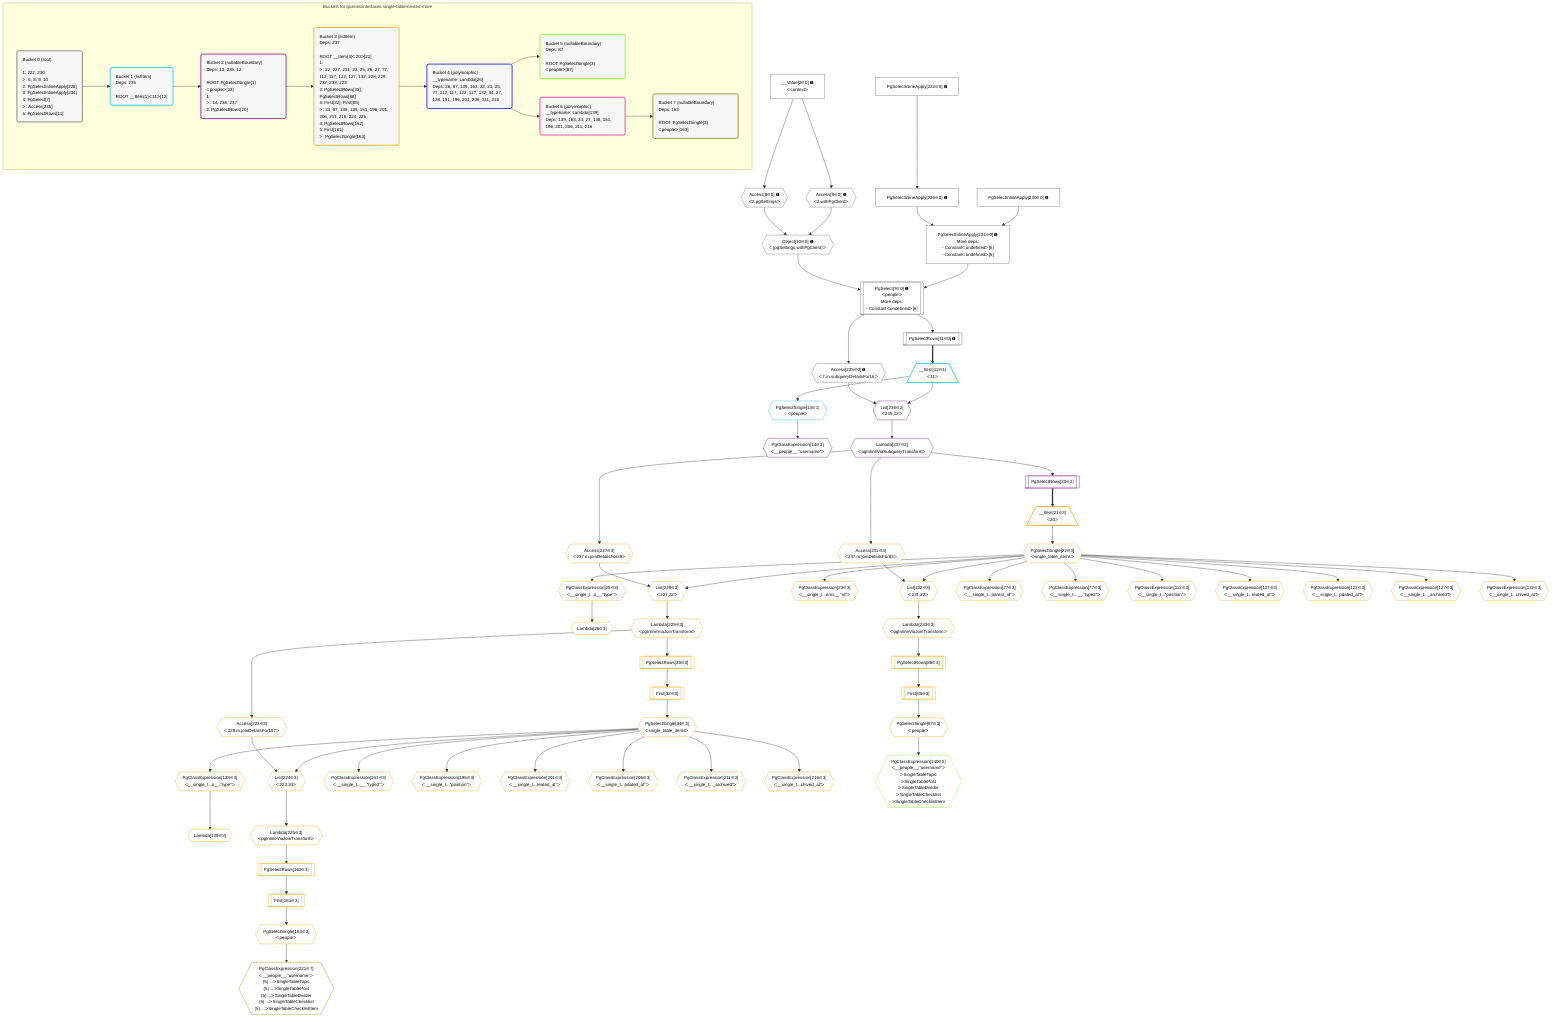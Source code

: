 %%{init: {'themeVariables': { 'fontSize': '12px'}}}%%
graph TD
    classDef path fill:#eee,stroke:#000,color:#000
    classDef plan fill:#fff,stroke-width:1px,color:#000
    classDef itemplan fill:#fff,stroke-width:2px,color:#000
    classDef unbatchedplan fill:#dff,stroke-width:1px,color:#000
    classDef sideeffectplan fill:#fcc,stroke-width:2px,color:#000
    classDef bucket fill:#f6f6f6,color:#000,stroke-width:2px,text-align:left

    subgraph "Buckets for queries/interfaces-single-table/nested-more"
    Bucket0("Bucket 0 (root)<br /><br />1: 222, 230<br />ᐳ: 6, 8, 9, 10<br />2: PgSelectInlineApply[226]<br />3: PgSelectInlineApply[234]<br />4: PgSelect[7]<br />ᐳ: Access[235]<br />5: PgSelectRows[11]"):::bucket
    Bucket1("Bucket 1 (listItem)<br />Deps: 235<br /><br />ROOT __Item{1}ᐸ11ᐳ[12]"):::bucket
    Bucket2("Bucket 2 (nullableBoundary)<br />Deps: 13, 235, 12<br /><br />ROOT PgSelectSingle{1}ᐸpeopleᐳ[13]<br />1: <br />ᐳ: 14, 236, 237<br />2: PgSelectRows[20]"):::bucket
    Bucket3("Bucket 3 (listItem)<br />Deps: 237<br /><br />ROOT __Item{3}ᐸ20ᐳ[21]<br />1: <br />ᐳ: 22, 227, 231, 23, 25, 26, 27, 77, 112, 117, 122, 127, 132, 228, 229, 232, 233, 223<br />2: PgSelectRows[33], PgSelectRows[86]<br />3: First[32], First[85]<br />ᐳ: 34, 87, 138, 139, 151, 196, 201, 206, 211, 216, 224, 225<br />4: PgSelectRows[162]<br />5: First[161]<br />ᐳ: PgSelectSingle[163]"):::bucket
    Bucket4("Bucket 4 (polymorphic)<br />__typename: Lambda[26]<br />Deps: 26, 87, 139, 163, 22, 23, 25, 77, 112, 117, 122, 127, 132, 34, 27, 138, 151, 196, 201, 206, 211, 216"):::bucket
    Bucket5("Bucket 5 (nullableBoundary)<br />Deps: 87<br /><br />ROOT PgSelectSingle{3}ᐸpeopleᐳ[87]"):::bucket
    Bucket6("Bucket 6 (polymorphic)<br />__typename: Lambda[139]<br />Deps: 139, 163, 34, 27, 138, 151, 196, 201, 206, 211, 216"):::bucket
    Bucket7("Bucket 7 (nullableBoundary)<br />Deps: 163<br /><br />ROOT PgSelectSingle{3}ᐸpeopleᐳ[163]"):::bucket
    end
    Bucket0 --> Bucket1
    Bucket1 --> Bucket2
    Bucket2 --> Bucket3
    Bucket3 --> Bucket4
    Bucket4 --> Bucket5 & Bucket6
    Bucket6 --> Bucket7

    %% plan dependencies
    PgSelectInlineApply234["PgSelectInlineApply[234∈0] ➊<br />More deps:<br />- Constantᐸundefinedᐳ[6]<br />- Constantᐸundefinedᐳ[6]"]:::plan
    PgSelectInlineApply226["PgSelectInlineApply[226∈0] ➊"]:::plan
    PgSelectInlineApply230["PgSelectInlineApply[230∈0] ➊"]:::plan
    PgSelectInlineApply226 & PgSelectInlineApply230 --> PgSelectInlineApply234
    PgSelect7[["PgSelect[7∈0] ➊<br />ᐸpeopleᐳ<br />More deps:<br />- Constantᐸundefinedᐳ[6]"]]:::plan
    Object10{{"Object[10∈0] ➊<br />ᐸ{pgSettings,withPgClient}ᐳ"}}:::plan
    Object10 & PgSelectInlineApply234 --> PgSelect7
    Access8{{"Access[8∈0] ➊<br />ᐸ2.pgSettingsᐳ"}}:::plan
    Access9{{"Access[9∈0] ➊<br />ᐸ2.withPgClientᐳ"}}:::plan
    Access8 & Access9 --> Object10
    __Value2["__Value[2∈0] ➊<br />ᐸcontextᐳ"]:::plan
    __Value2 --> Access8
    __Value2 --> Access9
    PgSelectRows11[["PgSelectRows[11∈0] ➊"]]:::plan
    PgSelect7 --> PgSelectRows11
    PgSelectInlineApply222["PgSelectInlineApply[222∈0] ➊"]:::plan
    PgSelectInlineApply222 --> PgSelectInlineApply226
    Access235{{"Access[235∈0] ➊<br />ᐸ7.m.subqueryDetailsFor16ᐳ"}}:::plan
    PgSelect7 --> Access235
    __Item12[/"__Item[12∈1]<br />ᐸ11ᐳ"\]:::itemplan
    PgSelectRows11 ==> __Item12
    PgSelectSingle13{{"PgSelectSingle[13∈1]<br />ᐸpeopleᐳ"}}:::plan
    __Item12 --> PgSelectSingle13
    List236{{"List[236∈2]<br />ᐸ235,12ᐳ"}}:::plan
    Access235 & __Item12 --> List236
    PgClassExpression14{{"PgClassExpression[14∈2]<br />ᐸ__people__.”username”ᐳ"}}:::plan
    PgSelectSingle13 --> PgClassExpression14
    PgSelectRows20[["PgSelectRows[20∈2]"]]:::plan
    Lambda237{{"Lambda[237∈2]<br />ᐸpgInlineViaSubqueryTransformᐳ"}}:::plan
    Lambda237 --> PgSelectRows20
    List236 --> Lambda237
    List224{{"List[224∈3]<br />ᐸ223,34ᐳ"}}:::plan
    Access223{{"Access[223∈3]<br />ᐸ229.m.joinDetailsFor157ᐳ"}}:::plan
    PgSelectSingle34{{"PgSelectSingle[34∈3]<br />ᐸsingle_table_itemsᐳ"}}:::plan
    Access223 & PgSelectSingle34 --> List224
    List228{{"List[228∈3]<br />ᐸ227,22ᐳ"}}:::plan
    Access227{{"Access[227∈3]<br />ᐸ237.m.joinDetailsFor28ᐳ"}}:::plan
    PgSelectSingle22{{"PgSelectSingle[22∈3]<br />ᐸsingle_table_itemsᐳ"}}:::plan
    Access227 & PgSelectSingle22 --> List228
    List232{{"List[232∈3]<br />ᐸ231,22ᐳ"}}:::plan
    Access231{{"Access[231∈3]<br />ᐸ237.m.joinDetailsFor83ᐳ"}}:::plan
    Access231 & PgSelectSingle22 --> List232
    __Item21[/"__Item[21∈3]<br />ᐸ20ᐳ"\]:::itemplan
    PgSelectRows20 ==> __Item21
    __Item21 --> PgSelectSingle22
    PgClassExpression23{{"PgClassExpression[23∈3]<br />ᐸ__single_t...ems__.”id”ᐳ"}}:::plan
    PgSelectSingle22 --> PgClassExpression23
    PgClassExpression25{{"PgClassExpression[25∈3]<br />ᐸ__single_t...s__.”type”ᐳ"}}:::plan
    PgSelectSingle22 --> PgClassExpression25
    Lambda26{{"Lambda[26∈3]"}}:::plan
    PgClassExpression25 --> Lambda26
    PgClassExpression27{{"PgClassExpression[27∈3]<br />ᐸ__single_t...parent_id”ᐳ"}}:::plan
    PgSelectSingle22 --> PgClassExpression27
    First32[["First[32∈3]"]]:::plan
    PgSelectRows33[["PgSelectRows[33∈3]"]]:::plan
    PgSelectRows33 --> First32
    Lambda229{{"Lambda[229∈3]<br />ᐸpgInlineViaJoinTransformᐳ"}}:::plan
    Lambda229 --> PgSelectRows33
    First32 --> PgSelectSingle34
    PgClassExpression77{{"PgClassExpression[77∈3]<br />ᐸ__single_t...__.”type2”ᐳ"}}:::plan
    PgSelectSingle22 --> PgClassExpression77
    First85[["First[85∈3]"]]:::plan
    PgSelectRows86[["PgSelectRows[86∈3]"]]:::plan
    PgSelectRows86 --> First85
    Lambda233{{"Lambda[233∈3]<br />ᐸpgInlineViaJoinTransformᐳ"}}:::plan
    Lambda233 --> PgSelectRows86
    PgSelectSingle87{{"PgSelectSingle[87∈3]<br />ᐸpeopleᐳ"}}:::plan
    First85 --> PgSelectSingle87
    PgClassExpression112{{"PgClassExpression[112∈3]<br />ᐸ__single_t...”position”ᐳ"}}:::plan
    PgSelectSingle22 --> PgClassExpression112
    PgClassExpression117{{"PgClassExpression[117∈3]<br />ᐸ__single_t...reated_at”ᐳ"}}:::plan
    PgSelectSingle22 --> PgClassExpression117
    PgClassExpression122{{"PgClassExpression[122∈3]<br />ᐸ__single_t...pdated_at”ᐳ"}}:::plan
    PgSelectSingle22 --> PgClassExpression122
    PgClassExpression127{{"PgClassExpression[127∈3]<br />ᐸ__single_t..._archived”ᐳ"}}:::plan
    PgSelectSingle22 --> PgClassExpression127
    PgClassExpression132{{"PgClassExpression[132∈3]<br />ᐸ__single_t...chived_at”ᐳ"}}:::plan
    PgSelectSingle22 --> PgClassExpression132
    PgClassExpression138{{"PgClassExpression[138∈3]<br />ᐸ__single_t...s__.”type”ᐳ"}}:::plan
    PgSelectSingle34 --> PgClassExpression138
    Lambda139{{"Lambda[139∈3]"}}:::plan
    PgClassExpression138 --> Lambda139
    PgClassExpression151{{"PgClassExpression[151∈3]<br />ᐸ__single_t...__.”type2”ᐳ"}}:::plan
    PgSelectSingle34 --> PgClassExpression151
    First161[["First[161∈3]"]]:::plan
    PgSelectRows162[["PgSelectRows[162∈3]"]]:::plan
    PgSelectRows162 --> First161
    Lambda225{{"Lambda[225∈3]<br />ᐸpgInlineViaJoinTransformᐳ"}}:::plan
    Lambda225 --> PgSelectRows162
    PgSelectSingle163{{"PgSelectSingle[163∈3]<br />ᐸpeopleᐳ"}}:::plan
    First161 --> PgSelectSingle163
    PgClassExpression196{{"PgClassExpression[196∈3]<br />ᐸ__single_t...”position”ᐳ"}}:::plan
    PgSelectSingle34 --> PgClassExpression196
    PgClassExpression201{{"PgClassExpression[201∈3]<br />ᐸ__single_t...reated_at”ᐳ"}}:::plan
    PgSelectSingle34 --> PgClassExpression201
    PgClassExpression206{{"PgClassExpression[206∈3]<br />ᐸ__single_t...pdated_at”ᐳ"}}:::plan
    PgSelectSingle34 --> PgClassExpression206
    PgClassExpression211{{"PgClassExpression[211∈3]<br />ᐸ__single_t..._archived”ᐳ"}}:::plan
    PgSelectSingle34 --> PgClassExpression211
    PgClassExpression216{{"PgClassExpression[216∈3]<br />ᐸ__single_t...chived_at”ᐳ"}}:::plan
    PgSelectSingle34 --> PgClassExpression216
    Lambda229 --> Access223
    List224 --> Lambda225
    Lambda237 --> Access227
    List228 --> Lambda229
    Lambda237 --> Access231
    List232 --> Lambda233
    PgClassExpression140{{"PgClassExpression[140∈5]<br />ᐸ__people__.”username”ᐳ<br />ᐳSingleTableTopic<br />ᐳSingleTablePost<br />ᐳSingleTableDivider<br />ᐳSingleTableChecklist<br />ᐳSingleTableChecklistItem"}}:::plan
    PgSelectSingle87 --> PgClassExpression140
    PgClassExpression221{{"PgClassExpression[221∈7]<br />ᐸ__people__.”username”ᐳ<br />(5) ...ᐳSingleTableTopic<br />(5) ...ᐳSingleTablePost<br />(5) ...ᐳSingleTableDivider<br />(5) ...ᐳSingleTableChecklist<br />(5) ...ᐳSingleTableChecklistItem"}}:::plan
    PgSelectSingle163 --> PgClassExpression221

    %% define steps
    classDef bucket0 stroke:#696969
    class Bucket0,__Value2,PgSelect7,Access8,Access9,Object10,PgSelectRows11,PgSelectInlineApply222,PgSelectInlineApply226,PgSelectInlineApply230,PgSelectInlineApply234,Access235 bucket0
    classDef bucket1 stroke:#00bfff
    class Bucket1,__Item12,PgSelectSingle13 bucket1
    classDef bucket2 stroke:#7f007f
    class Bucket2,PgClassExpression14,PgSelectRows20,List236,Lambda237 bucket2
    classDef bucket3 stroke:#ffa500
    class Bucket3,__Item21,PgSelectSingle22,PgClassExpression23,PgClassExpression25,Lambda26,PgClassExpression27,First32,PgSelectRows33,PgSelectSingle34,PgClassExpression77,First85,PgSelectRows86,PgSelectSingle87,PgClassExpression112,PgClassExpression117,PgClassExpression122,PgClassExpression127,PgClassExpression132,PgClassExpression138,Lambda139,PgClassExpression151,First161,PgSelectRows162,PgSelectSingle163,PgClassExpression196,PgClassExpression201,PgClassExpression206,PgClassExpression211,PgClassExpression216,Access223,List224,Lambda225,Access227,List228,Lambda229,Access231,List232,Lambda233 bucket3
    classDef bucket4 stroke:#0000ff
    class Bucket4 bucket4
    classDef bucket5 stroke:#7fff00
    class Bucket5,PgClassExpression140 bucket5
    classDef bucket6 stroke:#ff1493
    class Bucket6 bucket6
    classDef bucket7 stroke:#808000
    class Bucket7,PgClassExpression221 bucket7